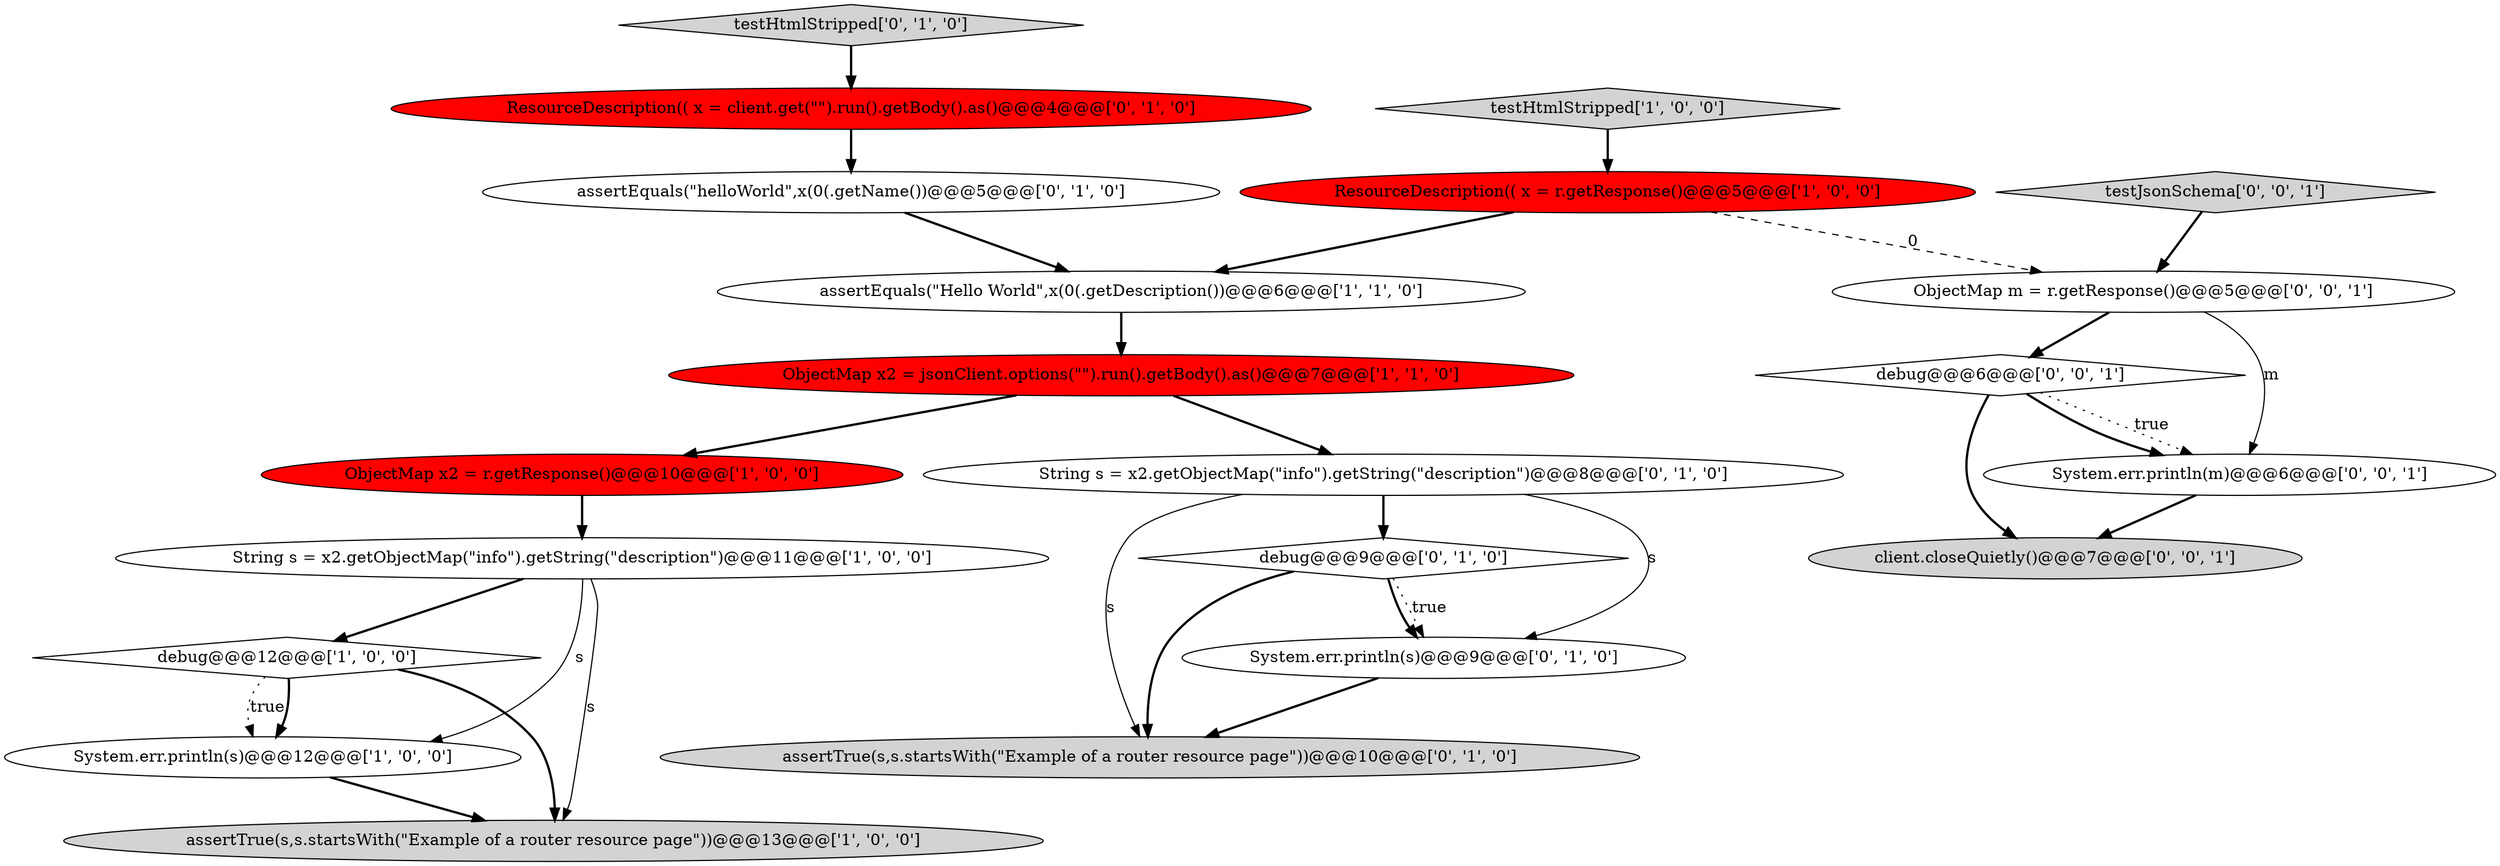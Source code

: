 digraph {
8 [style = filled, label = "ObjectMap x2 = jsonClient.options(\"\").run().getBody().as()@@@7@@@['1', '1', '0']", fillcolor = red, shape = ellipse image = "AAA1AAABBB1BBB"];
4 [style = filled, label = "assertEquals(\"Hello World\",x(0(.getDescription())@@@6@@@['1', '1', '0']", fillcolor = white, shape = ellipse image = "AAA0AAABBB1BBB"];
16 [style = filled, label = "debug@@@6@@@['0', '0', '1']", fillcolor = white, shape = diamond image = "AAA0AAABBB3BBB"];
9 [style = filled, label = "assertEquals(\"helloWorld\",x(0(.getName())@@@5@@@['0', '1', '0']", fillcolor = white, shape = ellipse image = "AAA0AAABBB2BBB"];
20 [style = filled, label = "client.closeQuietly()@@@7@@@['0', '0', '1']", fillcolor = lightgray, shape = ellipse image = "AAA0AAABBB3BBB"];
5 [style = filled, label = "assertTrue(s,s.startsWith(\"Example of a router resource page\"))@@@13@@@['1', '0', '0']", fillcolor = lightgray, shape = ellipse image = "AAA0AAABBB1BBB"];
0 [style = filled, label = "String s = x2.getObjectMap(\"info\").getString(\"description\")@@@11@@@['1', '0', '0']", fillcolor = white, shape = ellipse image = "AAA0AAABBB1BBB"];
18 [style = filled, label = "ObjectMap m = r.getResponse()@@@5@@@['0', '0', '1']", fillcolor = white, shape = ellipse image = "AAA0AAABBB3BBB"];
19 [style = filled, label = "testJsonSchema['0', '0', '1']", fillcolor = lightgray, shape = diamond image = "AAA0AAABBB3BBB"];
15 [style = filled, label = "System.err.println(s)@@@9@@@['0', '1', '0']", fillcolor = white, shape = ellipse image = "AAA0AAABBB2BBB"];
2 [style = filled, label = "ObjectMap x2 = r.getResponse()@@@10@@@['1', '0', '0']", fillcolor = red, shape = ellipse image = "AAA1AAABBB1BBB"];
11 [style = filled, label = "debug@@@9@@@['0', '1', '0']", fillcolor = white, shape = diamond image = "AAA0AAABBB2BBB"];
12 [style = filled, label = "testHtmlStripped['0', '1', '0']", fillcolor = lightgray, shape = diamond image = "AAA0AAABBB2BBB"];
6 [style = filled, label = "debug@@@12@@@['1', '0', '0']", fillcolor = white, shape = diamond image = "AAA0AAABBB1BBB"];
3 [style = filled, label = "ResourceDescription(( x = r.getResponse()@@@5@@@['1', '0', '0']", fillcolor = red, shape = ellipse image = "AAA1AAABBB1BBB"];
1 [style = filled, label = "System.err.println(s)@@@12@@@['1', '0', '0']", fillcolor = white, shape = ellipse image = "AAA0AAABBB1BBB"];
7 [style = filled, label = "testHtmlStripped['1', '0', '0']", fillcolor = lightgray, shape = diamond image = "AAA0AAABBB1BBB"];
17 [style = filled, label = "System.err.println(m)@@@6@@@['0', '0', '1']", fillcolor = white, shape = ellipse image = "AAA0AAABBB3BBB"];
10 [style = filled, label = "String s = x2.getObjectMap(\"info\").getString(\"description\")@@@8@@@['0', '1', '0']", fillcolor = white, shape = ellipse image = "AAA0AAABBB2BBB"];
13 [style = filled, label = "assertTrue(s,s.startsWith(\"Example of a router resource page\"))@@@10@@@['0', '1', '0']", fillcolor = lightgray, shape = ellipse image = "AAA0AAABBB2BBB"];
14 [style = filled, label = "ResourceDescription(( x = client.get(\"\").run().getBody().as()@@@4@@@['0', '1', '0']", fillcolor = red, shape = ellipse image = "AAA1AAABBB2BBB"];
1->5 [style = bold, label=""];
8->10 [style = bold, label=""];
18->17 [style = solid, label="m"];
15->13 [style = bold, label=""];
19->18 [style = bold, label=""];
0->6 [style = bold, label=""];
0->5 [style = solid, label="s"];
3->18 [style = dashed, label="0"];
9->4 [style = bold, label=""];
16->17 [style = dotted, label="true"];
6->1 [style = dotted, label="true"];
16->17 [style = bold, label=""];
10->13 [style = solid, label="s"];
3->4 [style = bold, label=""];
7->3 [style = bold, label=""];
11->15 [style = bold, label=""];
6->1 [style = bold, label=""];
6->5 [style = bold, label=""];
2->0 [style = bold, label=""];
8->2 [style = bold, label=""];
11->13 [style = bold, label=""];
12->14 [style = bold, label=""];
4->8 [style = bold, label=""];
14->9 [style = bold, label=""];
0->1 [style = solid, label="s"];
10->15 [style = solid, label="s"];
11->15 [style = dotted, label="true"];
16->20 [style = bold, label=""];
17->20 [style = bold, label=""];
10->11 [style = bold, label=""];
18->16 [style = bold, label=""];
}
